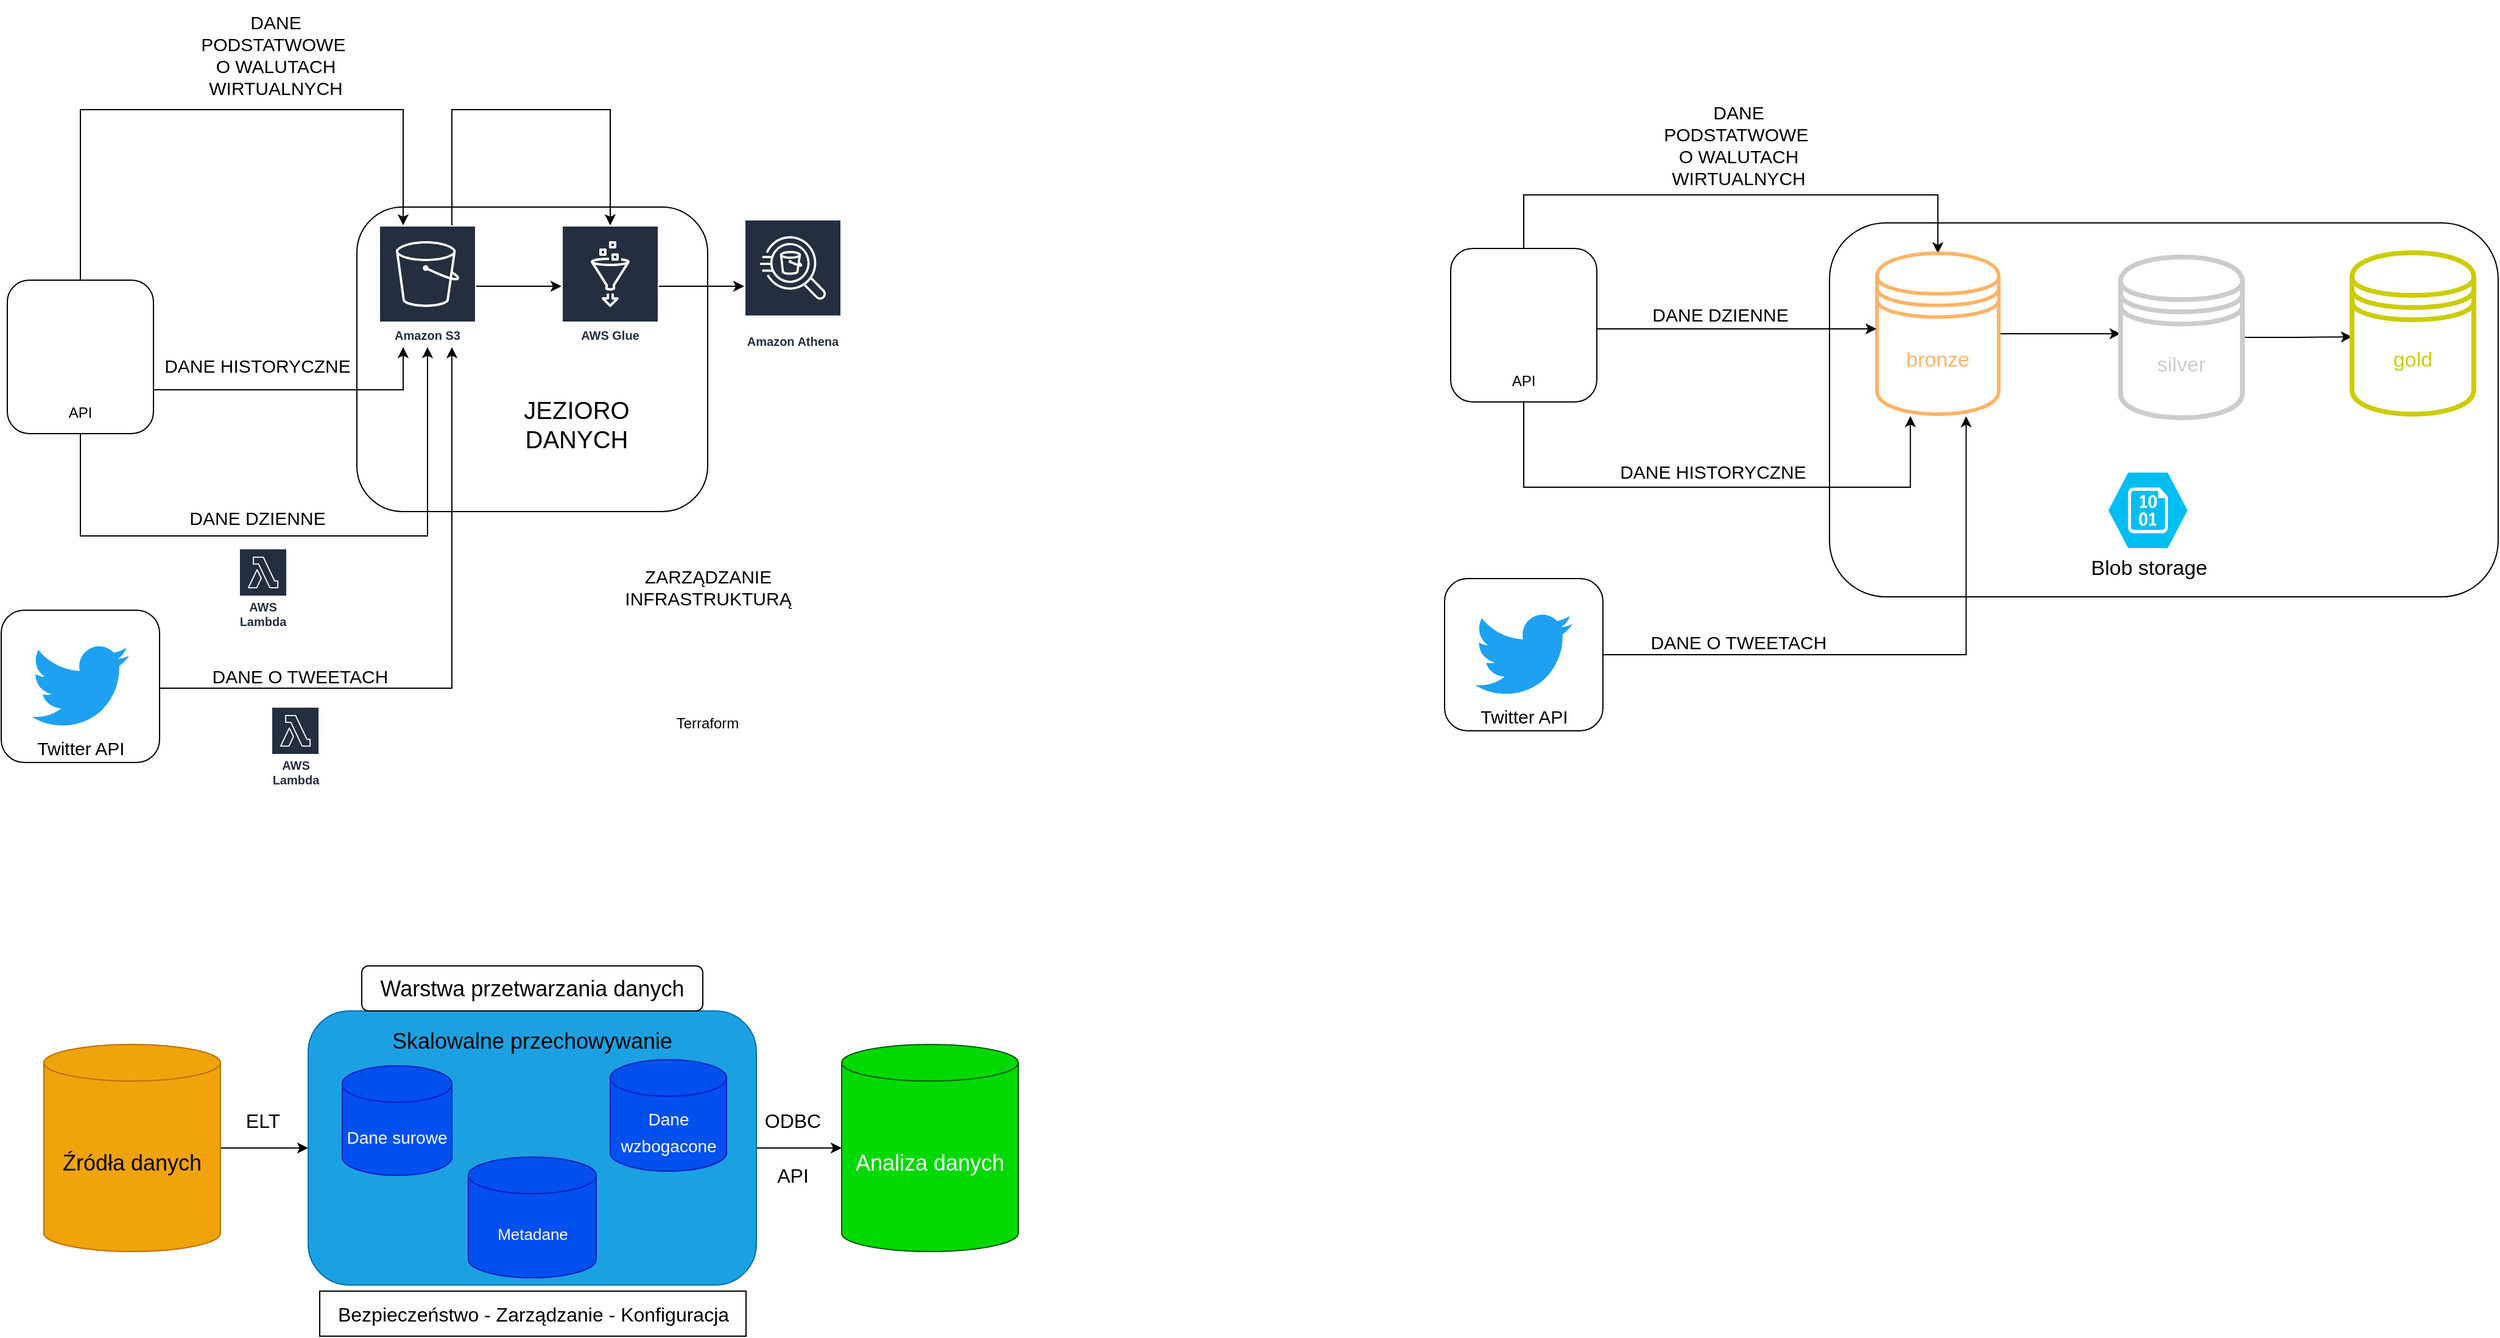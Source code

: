 <mxfile version="20.3.0" type="device"><diagram id="9L2ticWVQrueH_IM1UeO" name="DataFlow"><mxGraphModel dx="1221" dy="648" grid="1" gridSize="10" guides="1" tooltips="1" connect="1" arrows="1" fold="1" page="1" pageScale="1" pageWidth="1169" pageHeight="827" math="0" shadow="0"><root><mxCell id="0"/><mxCell id="1" parent="0"/><mxCell id="zVgGWyELQXX-CsZ_JVas-117" value="" style="rounded=1;whiteSpace=wrap;html=1;labelBackgroundColor=default;fontSize=17;fontColor=#CCCC00;strokeColor=#000000;strokeWidth=1;fillColor=none;" parent="1" vertex="1"><mxGeometry x="1561.03" y="253" width="548.97" height="307" as="geometry"/></mxCell><mxCell id="_3WW4sqviSx8kWmoF9lM-32" value="" style="rounded=1;whiteSpace=wrap;html=1;fontSize=15;direction=south;fillColor=none;" parent="1" vertex="1"><mxGeometry x="352" y="240" width="288" height="250" as="geometry"/></mxCell><mxCell id="_3WW4sqviSx8kWmoF9lM-44" style="edgeStyle=orthogonalEdgeStyle;rounded=0;orthogonalLoop=1;jettySize=auto;html=1;exitX=0.5;exitY=1;exitDx=0;exitDy=0;fontSize=12;fontColor=default;" parent="1" source="zVgGWyELQXX-CsZ_JVas-111" target="_3WW4sqviSx8kWmoF9lM-4" edge="1"><mxGeometry relative="1" as="geometry"><Array as="points"><mxPoint x="125" y="510"/><mxPoint x="410" y="510"/></Array><mxPoint x="72.5" y="360" as="sourcePoint"/></mxGeometry></mxCell><mxCell id="_3WW4sqviSx8kWmoF9lM-14" style="edgeStyle=orthogonalEdgeStyle;rounded=0;orthogonalLoop=1;jettySize=auto;html=1;fontSize=15;exitX=0.5;exitY=0;exitDx=0;exitDy=0;" parent="1" source="zVgGWyELQXX-CsZ_JVas-111" target="_3WW4sqviSx8kWmoF9lM-4" edge="1"><mxGeometry relative="1" as="geometry"><mxPoint x="100" y="255" as="sourcePoint"/><Array as="points"><mxPoint x="125" y="160"/><mxPoint x="390" y="160"/></Array></mxGeometry></mxCell><mxCell id="_3WW4sqviSx8kWmoF9lM-15" style="edgeStyle=orthogonalEdgeStyle;rounded=0;orthogonalLoop=1;jettySize=auto;html=1;fontSize=15;" parent="1" target="_3WW4sqviSx8kWmoF9lM-4" edge="1"><mxGeometry relative="1" as="geometry"><mxPoint x="120" y="360" as="sourcePoint"/><Array as="points"><mxPoint x="120" y="390"/><mxPoint x="390" y="390"/></Array></mxGeometry></mxCell><mxCell id="_3WW4sqviSx8kWmoF9lM-29" style="edgeStyle=orthogonalEdgeStyle;rounded=0;orthogonalLoop=1;jettySize=auto;html=1;fontSize=15;" parent="1" source="_3WW4sqviSx8kWmoF9lM-4" target="_3WW4sqviSx8kWmoF9lM-28" edge="1"><mxGeometry relative="1" as="geometry"/></mxCell><mxCell id="K6XIjamcuhNLE1uKBPkz-3" style="edgeStyle=orthogonalEdgeStyle;rounded=0;orthogonalLoop=1;jettySize=auto;html=1;" parent="1" source="_3WW4sqviSx8kWmoF9lM-4" target="_3WW4sqviSx8kWmoF9lM-28" edge="1"><mxGeometry relative="1" as="geometry"><mxPoint x="540" y="80" as="targetPoint"/><Array as="points"><mxPoint x="430" y="160"/><mxPoint x="560" y="160"/></Array></mxGeometry></mxCell><mxCell id="_3WW4sqviSx8kWmoF9lM-4" value="Amazon S3" style="sketch=0;outlineConnect=0;fontColor=#232F3E;gradientColor=none;strokeColor=#ffffff;fillColor=#232F3E;dashed=0;verticalLabelPosition=middle;verticalAlign=bottom;align=center;html=1;whiteSpace=wrap;fontSize=10;fontStyle=1;spacing=3;shape=mxgraph.aws4.productIcon;prIcon=mxgraph.aws4.s3;" parent="1" vertex="1"><mxGeometry x="370" y="255" width="80" height="100" as="geometry"/></mxCell><mxCell id="_3WW4sqviSx8kWmoF9lM-8" value="DANE &lt;br&gt;PODSTATWOWE&amp;nbsp;&lt;br&gt;O WALUTACH &lt;br&gt;WIRTUALNYCH" style="text;html=1;resizable=0;autosize=1;align=center;verticalAlign=middle;points=[];fillColor=none;strokeColor=none;rounded=0;fontSize=15;" parent="1" vertex="1"><mxGeometry x="210" y="70" width="150" height="90" as="geometry"/></mxCell><mxCell id="_3WW4sqviSx8kWmoF9lM-17" value="DANE HISTORYCZNE" style="text;html=1;resizable=0;autosize=1;align=center;verticalAlign=middle;points=[];fillColor=none;strokeColor=none;rounded=0;fontSize=15;" parent="1" vertex="1"><mxGeometry x="180" y="355" width="180" height="30" as="geometry"/></mxCell><mxCell id="_3WW4sqviSx8kWmoF9lM-19" value="DANE DZIENNE" style="text;html=1;resizable=0;autosize=1;align=center;verticalAlign=middle;points=[];fillColor=none;strokeColor=none;rounded=0;fontSize=15;" parent="1" vertex="1"><mxGeometry x="200" y="480" width="140" height="30" as="geometry"/></mxCell><mxCell id="_3WW4sqviSx8kWmoF9lM-21" value="AWS Lambda" style="sketch=0;outlineConnect=0;fontColor=#232F3E;gradientColor=none;strokeColor=#ffffff;fillColor=#232F3E;dashed=0;verticalLabelPosition=middle;verticalAlign=bottom;align=center;html=1;whiteSpace=wrap;fontSize=10;fontStyle=1;spacing=3;shape=mxgraph.aws4.productIcon;prIcon=mxgraph.aws4.lambda;" parent="1" vertex="1"><mxGeometry x="255" y="520" width="40" height="70" as="geometry"/></mxCell><mxCell id="_3WW4sqviSx8kWmoF9lM-24" style="edgeStyle=orthogonalEdgeStyle;rounded=0;orthogonalLoop=1;jettySize=auto;html=1;fontSize=15;exitX=0.5;exitY=0;exitDx=0;exitDy=0;" parent="1" target="_3WW4sqviSx8kWmoF9lM-4" edge="1"><mxGeometry relative="1" as="geometry"><Array as="points"><mxPoint x="430" y="635"/></Array><mxPoint x="190" y="635" as="sourcePoint"/></mxGeometry></mxCell><mxCell id="_3WW4sqviSx8kWmoF9lM-26" value="AWS Lambda" style="sketch=0;outlineConnect=0;fontColor=#232F3E;gradientColor=none;strokeColor=#ffffff;fillColor=#232F3E;dashed=0;verticalLabelPosition=middle;verticalAlign=bottom;align=center;html=1;whiteSpace=wrap;fontSize=10;fontStyle=1;spacing=3;shape=mxgraph.aws4.productIcon;prIcon=mxgraph.aws4.lambda;" parent="1" vertex="1"><mxGeometry x="281.5" y="650" width="40" height="70" as="geometry"/></mxCell><mxCell id="_3WW4sqviSx8kWmoF9lM-27" value="DANE O TWEETACH" style="text;html=1;resizable=0;autosize=1;align=center;verticalAlign=middle;points=[];fillColor=none;strokeColor=none;rounded=0;fontSize=15;" parent="1" vertex="1"><mxGeometry x="220" y="610" width="170" height="30" as="geometry"/></mxCell><mxCell id="_3WW4sqviSx8kWmoF9lM-31" style="edgeStyle=orthogonalEdgeStyle;rounded=0;orthogonalLoop=1;jettySize=auto;html=1;fontSize=15;" parent="1" source="_3WW4sqviSx8kWmoF9lM-28" target="_3WW4sqviSx8kWmoF9lM-30" edge="1"><mxGeometry relative="1" as="geometry"/></mxCell><mxCell id="_3WW4sqviSx8kWmoF9lM-28" value="AWS Glue" style="sketch=0;outlineConnect=0;fontColor=#232F3E;gradientColor=none;strokeColor=#ffffff;fillColor=#232F3E;dashed=0;verticalLabelPosition=middle;verticalAlign=bottom;align=center;html=1;whiteSpace=wrap;fontSize=10;fontStyle=1;spacing=3;shape=mxgraph.aws4.productIcon;prIcon=mxgraph.aws4.glue;" parent="1" vertex="1"><mxGeometry x="520" y="255" width="80" height="100" as="geometry"/></mxCell><mxCell id="_3WW4sqviSx8kWmoF9lM-30" value="Amazon Athena" style="sketch=0;outlineConnect=0;fontColor=#232F3E;gradientColor=none;strokeColor=#ffffff;fillColor=#232F3E;dashed=0;verticalLabelPosition=middle;verticalAlign=bottom;align=center;html=1;whiteSpace=wrap;fontSize=10;fontStyle=1;spacing=3;shape=mxgraph.aws4.productIcon;prIcon=mxgraph.aws4.athena;" parent="1" vertex="1"><mxGeometry x="670" y="250" width="80" height="110" as="geometry"/></mxCell><mxCell id="_3WW4sqviSx8kWmoF9lM-33" value="JEZIORO DANYCH" style="text;html=1;strokeColor=none;fillColor=none;align=center;verticalAlign=middle;whiteSpace=wrap;rounded=0;fontSize=20;" parent="1" vertex="1"><mxGeometry x="465" y="395" width="135" height="45" as="geometry"/></mxCell><mxCell id="_3WW4sqviSx8kWmoF9lM-36" value="Terraform" style="shape=image;imageAspect=0;aspect=fixed;verticalLabelPosition=bottom;verticalAlign=top;glass=0;fontSize=12;strokeWidth=4;fillColor=none;image=https://external-content.duckduckgo.com/iu/?u=https%3A%2F%2Fcdn.icon-icons.com%2Ficons2%2F2107%2FPNG%2F512%2Ffile_type_terraform_icon_130125.png&amp;f=1&amp;nofb=1;" parent="1" vertex="1"><mxGeometry x="608.5" y="587" width="63" height="63" as="geometry"/></mxCell><mxCell id="_3WW4sqviSx8kWmoF9lM-38" style="edgeStyle=orthogonalEdgeStyle;rounded=0;orthogonalLoop=1;jettySize=auto;html=1;exitX=0.5;exitY=1;exitDx=0;exitDy=0;fontSize=20;" parent="1" edge="1"><mxGeometry relative="1" as="geometry"><mxPoint x="95" y="350" as="sourcePoint"/><mxPoint x="95" y="350" as="targetPoint"/></mxGeometry></mxCell><mxCell id="K6XIjamcuhNLE1uKBPkz-1" value="ZARZĄDZANIE &lt;br&gt;INFRASTRUKTURĄ" style="text;html=1;resizable=0;autosize=1;align=center;verticalAlign=middle;points=[];fillColor=none;strokeColor=none;rounded=0;fontSize=15;" parent="1" vertex="1"><mxGeometry x="560" y="527" width="160" height="50" as="geometry"/></mxCell><mxCell id="zVgGWyELQXX-CsZ_JVas-102" style="edgeStyle=orthogonalEdgeStyle;rounded=0;orthogonalLoop=1;jettySize=auto;html=1;exitX=0.5;exitY=1;exitDx=0;exitDy=0;fontSize=17;fontColor=#FFFF33;entryX=0.274;entryY=1.012;entryDx=0;entryDy=0;entryPerimeter=0;" parent="1" source="zVgGWyELQXX-CsZ_JVas-54" target="zVgGWyELQXX-CsZ_JVas-90" edge="1"><mxGeometry relative="1" as="geometry"><Array as="points"><mxPoint x="1310" y="470"/><mxPoint x="1627" y="470"/></Array></mxGeometry></mxCell><mxCell id="zVgGWyELQXX-CsZ_JVas-103" style="edgeStyle=orthogonalEdgeStyle;rounded=0;orthogonalLoop=1;jettySize=auto;html=1;entryX=0.5;entryY=0;entryDx=0;entryDy=0;fontSize=17;fontColor=#FFFF33;" parent="1" source="zVgGWyELQXX-CsZ_JVas-54" target="zVgGWyELQXX-CsZ_JVas-90" edge="1"><mxGeometry relative="1" as="geometry"><Array as="points"><mxPoint x="1310" y="230"/><mxPoint x="1650" y="230"/></Array></mxGeometry></mxCell><mxCell id="zVgGWyELQXX-CsZ_JVas-54" value="" style="rounded=1;whiteSpace=wrap;html=1;fontSize=20;" parent="1" vertex="1"><mxGeometry x="1250" y="274" width="120" height="126" as="geometry"/></mxCell><mxCell id="zVgGWyELQXX-CsZ_JVas-55" value="" style="rounded=1;whiteSpace=wrap;html=1;fontSize=15;direction=south;" parent="1" vertex="1"><mxGeometry x="1245" y="545" width="130" height="125" as="geometry"/></mxCell><mxCell id="zVgGWyELQXX-CsZ_JVas-62" value="DANE &lt;br&gt;PODSTATWOWE&amp;nbsp;&lt;br&gt;O WALUTACH &lt;br&gt;WIRTUALNYCH" style="text;html=1;resizable=0;autosize=1;align=center;verticalAlign=middle;points=[];fillColor=none;strokeColor=none;rounded=0;fontSize=15;" parent="1" vertex="1"><mxGeometry x="1411.03" y="144" width="150" height="90" as="geometry"/></mxCell><mxCell id="zVgGWyELQXX-CsZ_JVas-64" value="DANE HISTORYCZNE" style="text;html=1;resizable=0;autosize=1;align=center;verticalAlign=middle;points=[];fillColor=none;strokeColor=none;rounded=0;fontSize=15;" parent="1" vertex="1"><mxGeometry x="1375" y="441.5" width="180" height="30" as="geometry"/></mxCell><mxCell id="zVgGWyELQXX-CsZ_JVas-65" value="DANE DZIENNE" style="text;html=1;resizable=0;autosize=1;align=center;verticalAlign=middle;points=[];fillColor=none;strokeColor=none;rounded=0;fontSize=15;" parent="1" vertex="1"><mxGeometry x="1401.03" y="313" width="140" height="30" as="geometry"/></mxCell><mxCell id="zVgGWyELQXX-CsZ_JVas-69" value="Twitter API" style="dashed=0;outlineConnect=0;html=1;align=center;labelPosition=center;verticalLabelPosition=bottom;verticalAlign=top;shape=mxgraph.weblogos.twitter;fillColor=#1DA1F2;strokeColor=none;fontSize=15;" parent="1" vertex="1"><mxGeometry x="1270" y="572.5" width="80" height="70" as="geometry"/></mxCell><mxCell id="zVgGWyELQXX-CsZ_JVas-72" value="DANE O TWEETACH" style="text;html=1;resizable=0;autosize=1;align=center;verticalAlign=middle;points=[];fillColor=none;strokeColor=none;rounded=0;fontSize=15;" parent="1" vertex="1"><mxGeometry x="1401.03" y="581.5" width="170" height="30" as="geometry"/></mxCell><mxCell id="zVgGWyELQXX-CsZ_JVas-78" value="" style="shape=image;verticalLabelPosition=bottom;labelBackgroundColor=default;verticalAlign=top;aspect=fixed;imageAspect=0;image=https://www.cryptocompare.com/media/20567/cc-logo-vert.png;" parent="1" vertex="1"><mxGeometry x="1260" y="287" width="100" height="100" as="geometry"/></mxCell><mxCell id="zVgGWyELQXX-CsZ_JVas-79" style="edgeStyle=orthogonalEdgeStyle;rounded=0;orthogonalLoop=1;jettySize=auto;html=1;exitX=0.5;exitY=1;exitDx=0;exitDy=0;fontSize=20;" parent="1" edge="1"><mxGeometry relative="1" as="geometry"><mxPoint x="1310" y="369" as="sourcePoint"/><mxPoint x="1310" y="369" as="targetPoint"/></mxGeometry></mxCell><UserObject label="API" link="https://min-api.cryptocompare.com/documentation" id="zVgGWyELQXX-CsZ_JVas-80"><mxCell style="fontColor=default;fontStyle=0;rounded=1;overflow=hidden;spacing=10;fontSize=12;strokeColor=none;" parent="1" vertex="1"><mxGeometry x="1280" y="377" width="60" height="10" as="geometry"/></mxCell></UserObject><mxCell id="zVgGWyELQXX-CsZ_JVas-85" value="Blob storage" style="verticalLabelPosition=bottom;html=1;verticalAlign=top;align=center;strokeColor=none;fillColor=#00BEF2;shape=mxgraph.azure.storage_blob;fontSize=17;" parent="1" vertex="1"><mxGeometry x="1790" y="458" width="65" height="62" as="geometry"/></mxCell><mxCell id="zVgGWyELQXX-CsZ_JVas-88" value="" style="shape=image;imageAspect=0;aspect=fixed;verticalLabelPosition=bottom;verticalAlign=top;labelBackgroundColor=default;fontSize=17;fillColor=none;image=https://2s7gjr373w3x22jf92z99mgm5w-wpengine.netdna-ssl.com/wp-content/uploads/2019/04/Delta-Lake-Logo.png;" parent="1" vertex="1"><mxGeometry x="2005.67" y="454.28" width="68.66" height="65.72" as="geometry"/></mxCell><mxCell id="zVgGWyELQXX-CsZ_JVas-107" style="edgeStyle=orthogonalEdgeStyle;rounded=0;orthogonalLoop=1;jettySize=auto;html=1;entryX=0;entryY=0.477;entryDx=0;entryDy=0;entryPerimeter=0;fontSize=17;fontColor=#CCCC00;" parent="1" source="zVgGWyELQXX-CsZ_JVas-90" target="zVgGWyELQXX-CsZ_JVas-91" edge="1"><mxGeometry relative="1" as="geometry"/></mxCell><mxCell id="zVgGWyELQXX-CsZ_JVas-90" value="&lt;font color=&quot;#ffb366&quot;&gt;bronze&lt;/font&gt;" style="shape=datastore;whiteSpace=wrap;html=1;labelBackgroundColor=default;fontSize=17;fillColor=none;strokeColor=#FFB366;strokeWidth=3;" parent="1" vertex="1"><mxGeometry x="1600" y="278" width="100" height="132" as="geometry"/></mxCell><mxCell id="zVgGWyELQXX-CsZ_JVas-109" style="edgeStyle=orthogonalEdgeStyle;rounded=0;orthogonalLoop=1;jettySize=auto;html=1;entryX=0;entryY=0.521;entryDx=0;entryDy=0;entryPerimeter=0;fontSize=17;fontColor=#CCCC00;" parent="1" source="zVgGWyELQXX-CsZ_JVas-91" target="zVgGWyELQXX-CsZ_JVas-92" edge="1"><mxGeometry relative="1" as="geometry"/></mxCell><mxCell id="zVgGWyELQXX-CsZ_JVas-91" value="silver" style="shape=datastore;whiteSpace=wrap;html=1;labelBackgroundColor=default;fontSize=17;fillColor=none;strokeColor=#CCCCCC;strokeWidth=4;fontColor=#CCCCCC;" parent="1" vertex="1"><mxGeometry x="1800" y="281" width="100" height="132" as="geometry"/></mxCell><mxCell id="zVgGWyELQXX-CsZ_JVas-92" value="gold" style="shape=datastore;whiteSpace=wrap;html=1;labelBackgroundColor=default;fontSize=17;fillColor=none;strokeColor=#CCCC00;strokeWidth=4;fontColor=#CCCC00;" parent="1" vertex="1"><mxGeometry x="1990" y="277.5" width="100" height="132.5" as="geometry"/></mxCell><mxCell id="zVgGWyELQXX-CsZ_JVas-99" style="edgeStyle=orthogonalEdgeStyle;rounded=0;orthogonalLoop=1;jettySize=auto;html=1;exitX=0.5;exitY=0;exitDx=0;exitDy=0;entryX=0.732;entryY=1.013;entryDx=0;entryDy=0;entryPerimeter=0;fontSize=17;fontColor=#FFFF33;" parent="1" source="zVgGWyELQXX-CsZ_JVas-55" target="zVgGWyELQXX-CsZ_JVas-90" edge="1"><mxGeometry relative="1" as="geometry"/></mxCell><mxCell id="zVgGWyELQXX-CsZ_JVas-111" value="" style="rounded=1;whiteSpace=wrap;html=1;fontSize=20;" parent="1" vertex="1"><mxGeometry x="65" y="300" width="120" height="126" as="geometry"/></mxCell><mxCell id="zVgGWyELQXX-CsZ_JVas-112" value="" style="rounded=1;whiteSpace=wrap;html=1;fontSize=15;direction=south;" parent="1" vertex="1"><mxGeometry x="60" y="571" width="130" height="125" as="geometry"/></mxCell><mxCell id="zVgGWyELQXX-CsZ_JVas-113" value="Twitter API" style="dashed=0;outlineConnect=0;html=1;align=center;labelPosition=center;verticalLabelPosition=bottom;verticalAlign=top;shape=mxgraph.weblogos.twitter;fillColor=#1DA1F2;strokeColor=none;fontSize=15;" parent="1" vertex="1"><mxGeometry x="85" y="598.5" width="80" height="70" as="geometry"/></mxCell><mxCell id="zVgGWyELQXX-CsZ_JVas-114" value="" style="shape=image;verticalLabelPosition=bottom;labelBackgroundColor=default;verticalAlign=top;aspect=fixed;imageAspect=0;image=https://www.cryptocompare.com/media/20567/cc-logo-vert.png;" parent="1" vertex="1"><mxGeometry x="75" y="313" width="100" height="100" as="geometry"/></mxCell><UserObject label="API" link="https://min-api.cryptocompare.com/documentation" id="zVgGWyELQXX-CsZ_JVas-115"><mxCell style="fontColor=default;fontStyle=0;rounded=1;overflow=hidden;spacing=10;fontSize=12;strokeColor=none;" parent="1" vertex="1"><mxGeometry x="95" y="403" width="60" height="10" as="geometry"/></mxCell></UserObject><mxCell id="zVgGWyELQXX-CsZ_JVas-101" style="edgeStyle=orthogonalEdgeStyle;rounded=0;orthogonalLoop=1;jettySize=auto;html=1;fontSize=17;fontColor=#FFFF33;entryX=-0.004;entryY=0.477;entryDx=0;entryDy=0;entryPerimeter=0;" parent="1" source="zVgGWyELQXX-CsZ_JVas-54" target="zVgGWyELQXX-CsZ_JVas-90" edge="1"><mxGeometry relative="1" as="geometry"><mxPoint x="1650" y="420" as="targetPoint"/><Array as="points"><mxPoint x="1600" y="340"/></Array></mxGeometry></mxCell><mxCell id="5ggVgLGfPO__4LDgyv1m-16" style="edgeStyle=orthogonalEdgeStyle;rounded=0;orthogonalLoop=1;jettySize=auto;html=1;fontSize=16;" edge="1" parent="1" source="5ggVgLGfPO__4LDgyv1m-5" target="5ggVgLGfPO__4LDgyv1m-6"><mxGeometry relative="1" as="geometry"/></mxCell><mxCell id="5ggVgLGfPO__4LDgyv1m-5" value="&lt;font style=&quot;font-size: 18px;&quot;&gt;Źródła danych&lt;/font&gt;" style="shape=cylinder3;whiteSpace=wrap;html=1;boundedLbl=1;backgroundOutline=1;size=15;fillColor=#f0a30a;fontColor=#000000;strokeColor=#BD7000;" vertex="1" parent="1"><mxGeometry x="95" y="927.5" width="145" height="170" as="geometry"/></mxCell><mxCell id="5ggVgLGfPO__4LDgyv1m-17" style="edgeStyle=orthogonalEdgeStyle;rounded=0;orthogonalLoop=1;jettySize=auto;html=1;exitX=1;exitY=0.5;exitDx=0;exitDy=0;entryX=0;entryY=0.5;entryDx=0;entryDy=0;entryPerimeter=0;fontSize=16;" edge="1" parent="1" source="5ggVgLGfPO__4LDgyv1m-6" target="5ggVgLGfPO__4LDgyv1m-15"><mxGeometry relative="1" as="geometry"/></mxCell><mxCell id="5ggVgLGfPO__4LDgyv1m-6" value="" style="rounded=1;whiteSpace=wrap;html=1;fontSize=18;fillColor=#1ba1e2;strokeColor=#006EAF;fontColor=#ffffff;" vertex="1" parent="1"><mxGeometry x="312" y="900" width="368" height="225" as="geometry"/></mxCell><mxCell id="5ggVgLGfPO__4LDgyv1m-7" value="Warstwa przetwarzania danych" style="text;html=1;strokeColor=default;fillColor=none;align=center;verticalAlign=middle;whiteSpace=wrap;rounded=1;fontSize=18;glass=0;sketch=0;shadow=0;" vertex="1" parent="1"><mxGeometry x="356" y="863" width="280" height="37" as="geometry"/></mxCell><mxCell id="5ggVgLGfPO__4LDgyv1m-8" value="Skalowalne przechowywanie" style="text;html=1;strokeColor=none;fillColor=none;align=center;verticalAlign=middle;whiteSpace=wrap;rounded=0;fontSize=18;" vertex="1" parent="1"><mxGeometry x="341" y="910" width="310" height="30" as="geometry"/></mxCell><mxCell id="5ggVgLGfPO__4LDgyv1m-9" value="&lt;span style=&quot;font-size: 14px;&quot;&gt;Dane surowe&lt;/span&gt;" style="shape=cylinder3;whiteSpace=wrap;html=1;boundedLbl=1;backgroundOutline=1;size=15;fontSize=18;fillColor=#0050ef;fontColor=#ffffff;strokeColor=#001DBC;" vertex="1" parent="1"><mxGeometry x="340" y="945" width="90" height="90" as="geometry"/></mxCell><mxCell id="5ggVgLGfPO__4LDgyv1m-10" value="&lt;font style=&quot;font-size: 14px;&quot;&gt;Dane wzbogacone&lt;/font&gt;" style="shape=cylinder3;whiteSpace=wrap;html=1;boundedLbl=1;backgroundOutline=1;size=15;fontSize=18;fillColor=#0050ef;fontColor=#ffffff;strokeColor=#001DBC;" vertex="1" parent="1"><mxGeometry x="560" y="940" width="95.5" height="91.5" as="geometry"/></mxCell><mxCell id="5ggVgLGfPO__4LDgyv1m-11" value="&lt;span style=&quot;font-size: 13px;&quot;&gt;Metadane&lt;/span&gt;" style="shape=cylinder3;whiteSpace=wrap;html=1;boundedLbl=1;backgroundOutline=1;size=15;fontSize=18;fillColor=#0050ef;fontColor=#ffffff;strokeColor=#001DBC;" vertex="1" parent="1"><mxGeometry x="443.5" y="1020" width="105" height="99" as="geometry"/></mxCell><mxCell id="5ggVgLGfPO__4LDgyv1m-14" value="&lt;font style=&quot;font-size: 16px;&quot;&gt;Bezpieczeństwo - Zarządzanie - Konfiguracja&lt;/font&gt;" style="text;html=1;strokeColor=default;fillColor=none;align=center;verticalAlign=middle;whiteSpace=wrap;rounded=0;fontSize=18;" vertex="1" parent="1"><mxGeometry x="321.5" y="1130" width="350" height="37" as="geometry"/></mxCell><mxCell id="5ggVgLGfPO__4LDgyv1m-15" value="&lt;span style=&quot;font-size: 18px;&quot;&gt;Analiza danych&lt;/span&gt;" style="shape=cylinder3;whiteSpace=wrap;html=1;boundedLbl=1;backgroundOutline=1;size=15;fillColor=#00D900;fontColor=#ffffff;strokeColor=#005700;" vertex="1" parent="1"><mxGeometry x="750" y="927.5" width="145" height="170" as="geometry"/></mxCell><mxCell id="5ggVgLGfPO__4LDgyv1m-19" value="ELT" style="text;html=1;strokeColor=none;fillColor=none;align=center;verticalAlign=middle;whiteSpace=wrap;rounded=0;fontSize=16;" vertex="1" parent="1"><mxGeometry x="245" y="975" width="60" height="30" as="geometry"/></mxCell><mxCell id="5ggVgLGfPO__4LDgyv1m-20" value="ODBC" style="text;html=1;strokeColor=none;fillColor=none;align=center;verticalAlign=middle;whiteSpace=wrap;rounded=0;fontSize=16;" vertex="1" parent="1"><mxGeometry x="680" y="975" width="60" height="30" as="geometry"/></mxCell><mxCell id="5ggVgLGfPO__4LDgyv1m-21" value="API" style="text;html=1;strokeColor=none;fillColor=none;align=center;verticalAlign=middle;whiteSpace=wrap;rounded=0;fontSize=16;" vertex="1" parent="1"><mxGeometry x="680" y="1020" width="60" height="30" as="geometry"/></mxCell></root></mxGraphModel></diagram></mxfile>